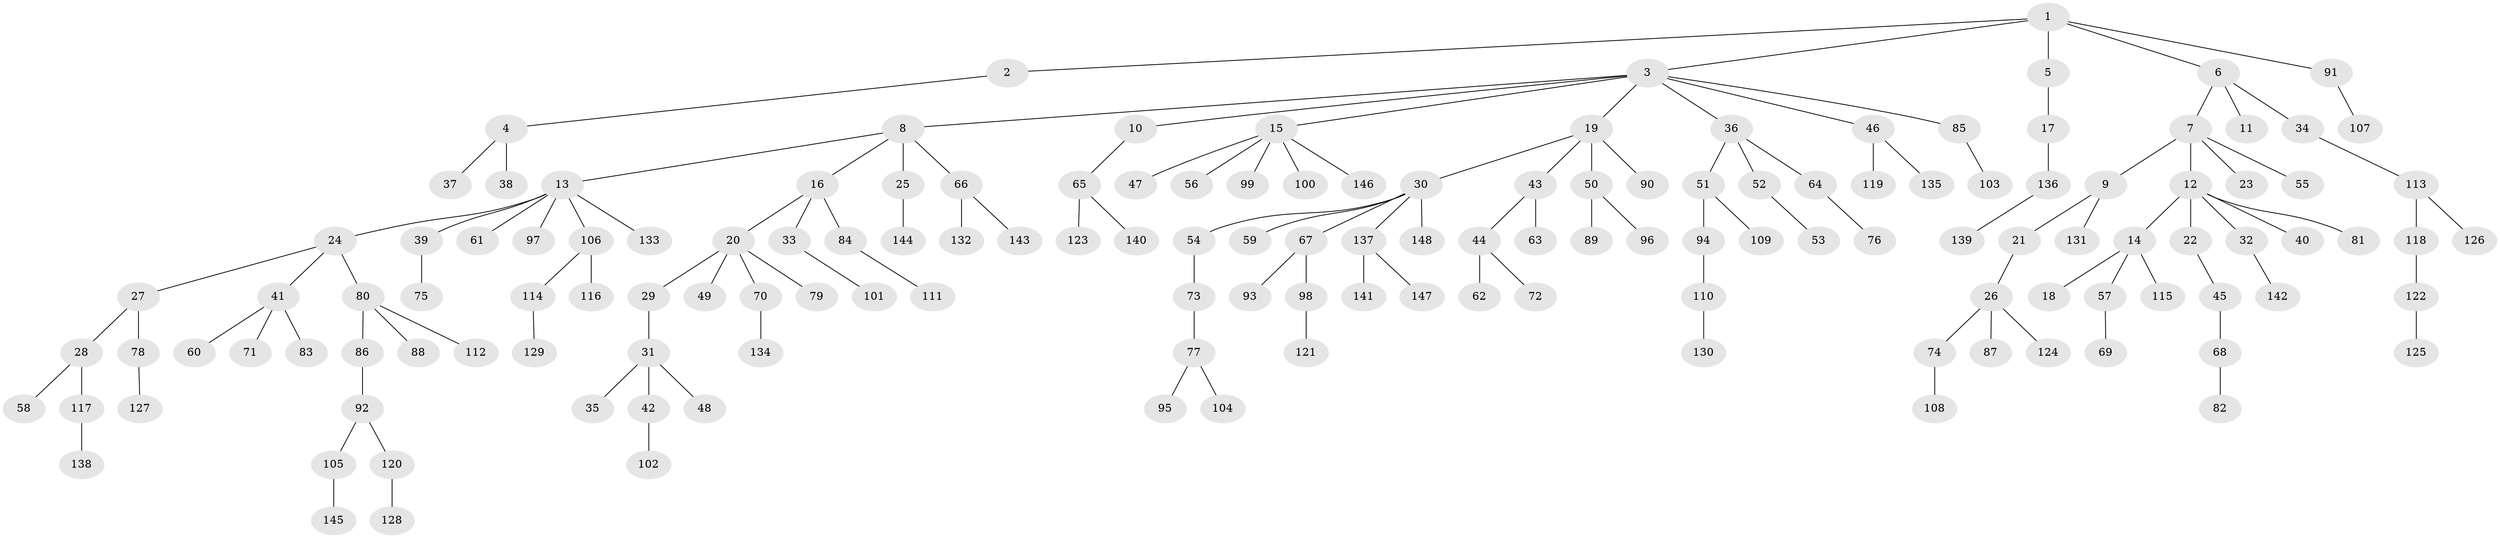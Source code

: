 // coarse degree distribution, {5: 0.038834951456310676, 3: 0.05825242718446602, 10: 0.009708737864077669, 4: 0.02912621359223301, 6: 0.038834951456310676, 2: 0.22330097087378642, 1: 0.5825242718446602, 7: 0.019417475728155338}
// Generated by graph-tools (version 1.1) at 2025/42/03/06/25 10:42:04]
// undirected, 148 vertices, 147 edges
graph export_dot {
graph [start="1"]
  node [color=gray90,style=filled];
  1;
  2;
  3;
  4;
  5;
  6;
  7;
  8;
  9;
  10;
  11;
  12;
  13;
  14;
  15;
  16;
  17;
  18;
  19;
  20;
  21;
  22;
  23;
  24;
  25;
  26;
  27;
  28;
  29;
  30;
  31;
  32;
  33;
  34;
  35;
  36;
  37;
  38;
  39;
  40;
  41;
  42;
  43;
  44;
  45;
  46;
  47;
  48;
  49;
  50;
  51;
  52;
  53;
  54;
  55;
  56;
  57;
  58;
  59;
  60;
  61;
  62;
  63;
  64;
  65;
  66;
  67;
  68;
  69;
  70;
  71;
  72;
  73;
  74;
  75;
  76;
  77;
  78;
  79;
  80;
  81;
  82;
  83;
  84;
  85;
  86;
  87;
  88;
  89;
  90;
  91;
  92;
  93;
  94;
  95;
  96;
  97;
  98;
  99;
  100;
  101;
  102;
  103;
  104;
  105;
  106;
  107;
  108;
  109;
  110;
  111;
  112;
  113;
  114;
  115;
  116;
  117;
  118;
  119;
  120;
  121;
  122;
  123;
  124;
  125;
  126;
  127;
  128;
  129;
  130;
  131;
  132;
  133;
  134;
  135;
  136;
  137;
  138;
  139;
  140;
  141;
  142;
  143;
  144;
  145;
  146;
  147;
  148;
  1 -- 2;
  1 -- 3;
  1 -- 5;
  1 -- 6;
  1 -- 91;
  2 -- 4;
  3 -- 8;
  3 -- 10;
  3 -- 15;
  3 -- 19;
  3 -- 36;
  3 -- 46;
  3 -- 85;
  4 -- 37;
  4 -- 38;
  5 -- 17;
  6 -- 7;
  6 -- 11;
  6 -- 34;
  7 -- 9;
  7 -- 12;
  7 -- 23;
  7 -- 55;
  8 -- 13;
  8 -- 16;
  8 -- 25;
  8 -- 66;
  9 -- 21;
  9 -- 131;
  10 -- 65;
  12 -- 14;
  12 -- 22;
  12 -- 32;
  12 -- 40;
  12 -- 81;
  13 -- 24;
  13 -- 39;
  13 -- 61;
  13 -- 97;
  13 -- 106;
  13 -- 133;
  14 -- 18;
  14 -- 57;
  14 -- 115;
  15 -- 47;
  15 -- 56;
  15 -- 99;
  15 -- 100;
  15 -- 146;
  16 -- 20;
  16 -- 33;
  16 -- 84;
  17 -- 136;
  19 -- 30;
  19 -- 43;
  19 -- 50;
  19 -- 90;
  20 -- 29;
  20 -- 49;
  20 -- 70;
  20 -- 79;
  21 -- 26;
  22 -- 45;
  24 -- 27;
  24 -- 41;
  24 -- 80;
  25 -- 144;
  26 -- 74;
  26 -- 87;
  26 -- 124;
  27 -- 28;
  27 -- 78;
  28 -- 58;
  28 -- 117;
  29 -- 31;
  30 -- 54;
  30 -- 59;
  30 -- 67;
  30 -- 137;
  30 -- 148;
  31 -- 35;
  31 -- 42;
  31 -- 48;
  32 -- 142;
  33 -- 101;
  34 -- 113;
  36 -- 51;
  36 -- 52;
  36 -- 64;
  39 -- 75;
  41 -- 60;
  41 -- 71;
  41 -- 83;
  42 -- 102;
  43 -- 44;
  43 -- 63;
  44 -- 62;
  44 -- 72;
  45 -- 68;
  46 -- 119;
  46 -- 135;
  50 -- 89;
  50 -- 96;
  51 -- 94;
  51 -- 109;
  52 -- 53;
  54 -- 73;
  57 -- 69;
  64 -- 76;
  65 -- 123;
  65 -- 140;
  66 -- 132;
  66 -- 143;
  67 -- 93;
  67 -- 98;
  68 -- 82;
  70 -- 134;
  73 -- 77;
  74 -- 108;
  77 -- 95;
  77 -- 104;
  78 -- 127;
  80 -- 86;
  80 -- 88;
  80 -- 112;
  84 -- 111;
  85 -- 103;
  86 -- 92;
  91 -- 107;
  92 -- 105;
  92 -- 120;
  94 -- 110;
  98 -- 121;
  105 -- 145;
  106 -- 114;
  106 -- 116;
  110 -- 130;
  113 -- 118;
  113 -- 126;
  114 -- 129;
  117 -- 138;
  118 -- 122;
  120 -- 128;
  122 -- 125;
  136 -- 139;
  137 -- 141;
  137 -- 147;
}
